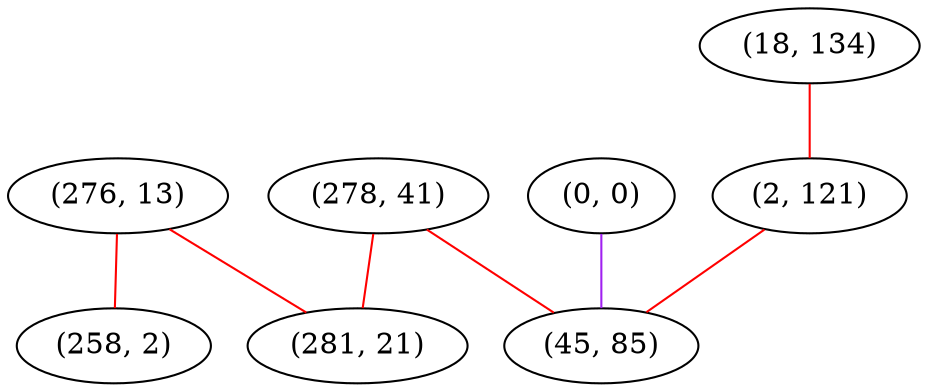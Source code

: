 graph "" {
"(276, 13)";
"(0, 0)";
"(278, 41)";
"(18, 134)";
"(2, 121)";
"(258, 2)";
"(281, 21)";
"(45, 85)";
"(276, 13)" -- "(281, 21)"  [color=red, key=0, weight=1];
"(276, 13)" -- "(258, 2)"  [color=red, key=0, weight=1];
"(0, 0)" -- "(45, 85)"  [color=purple, key=0, weight=4];
"(278, 41)" -- "(281, 21)"  [color=red, key=0, weight=1];
"(278, 41)" -- "(45, 85)"  [color=red, key=0, weight=1];
"(18, 134)" -- "(2, 121)"  [color=red, key=0, weight=1];
"(2, 121)" -- "(45, 85)"  [color=red, key=0, weight=1];
}
